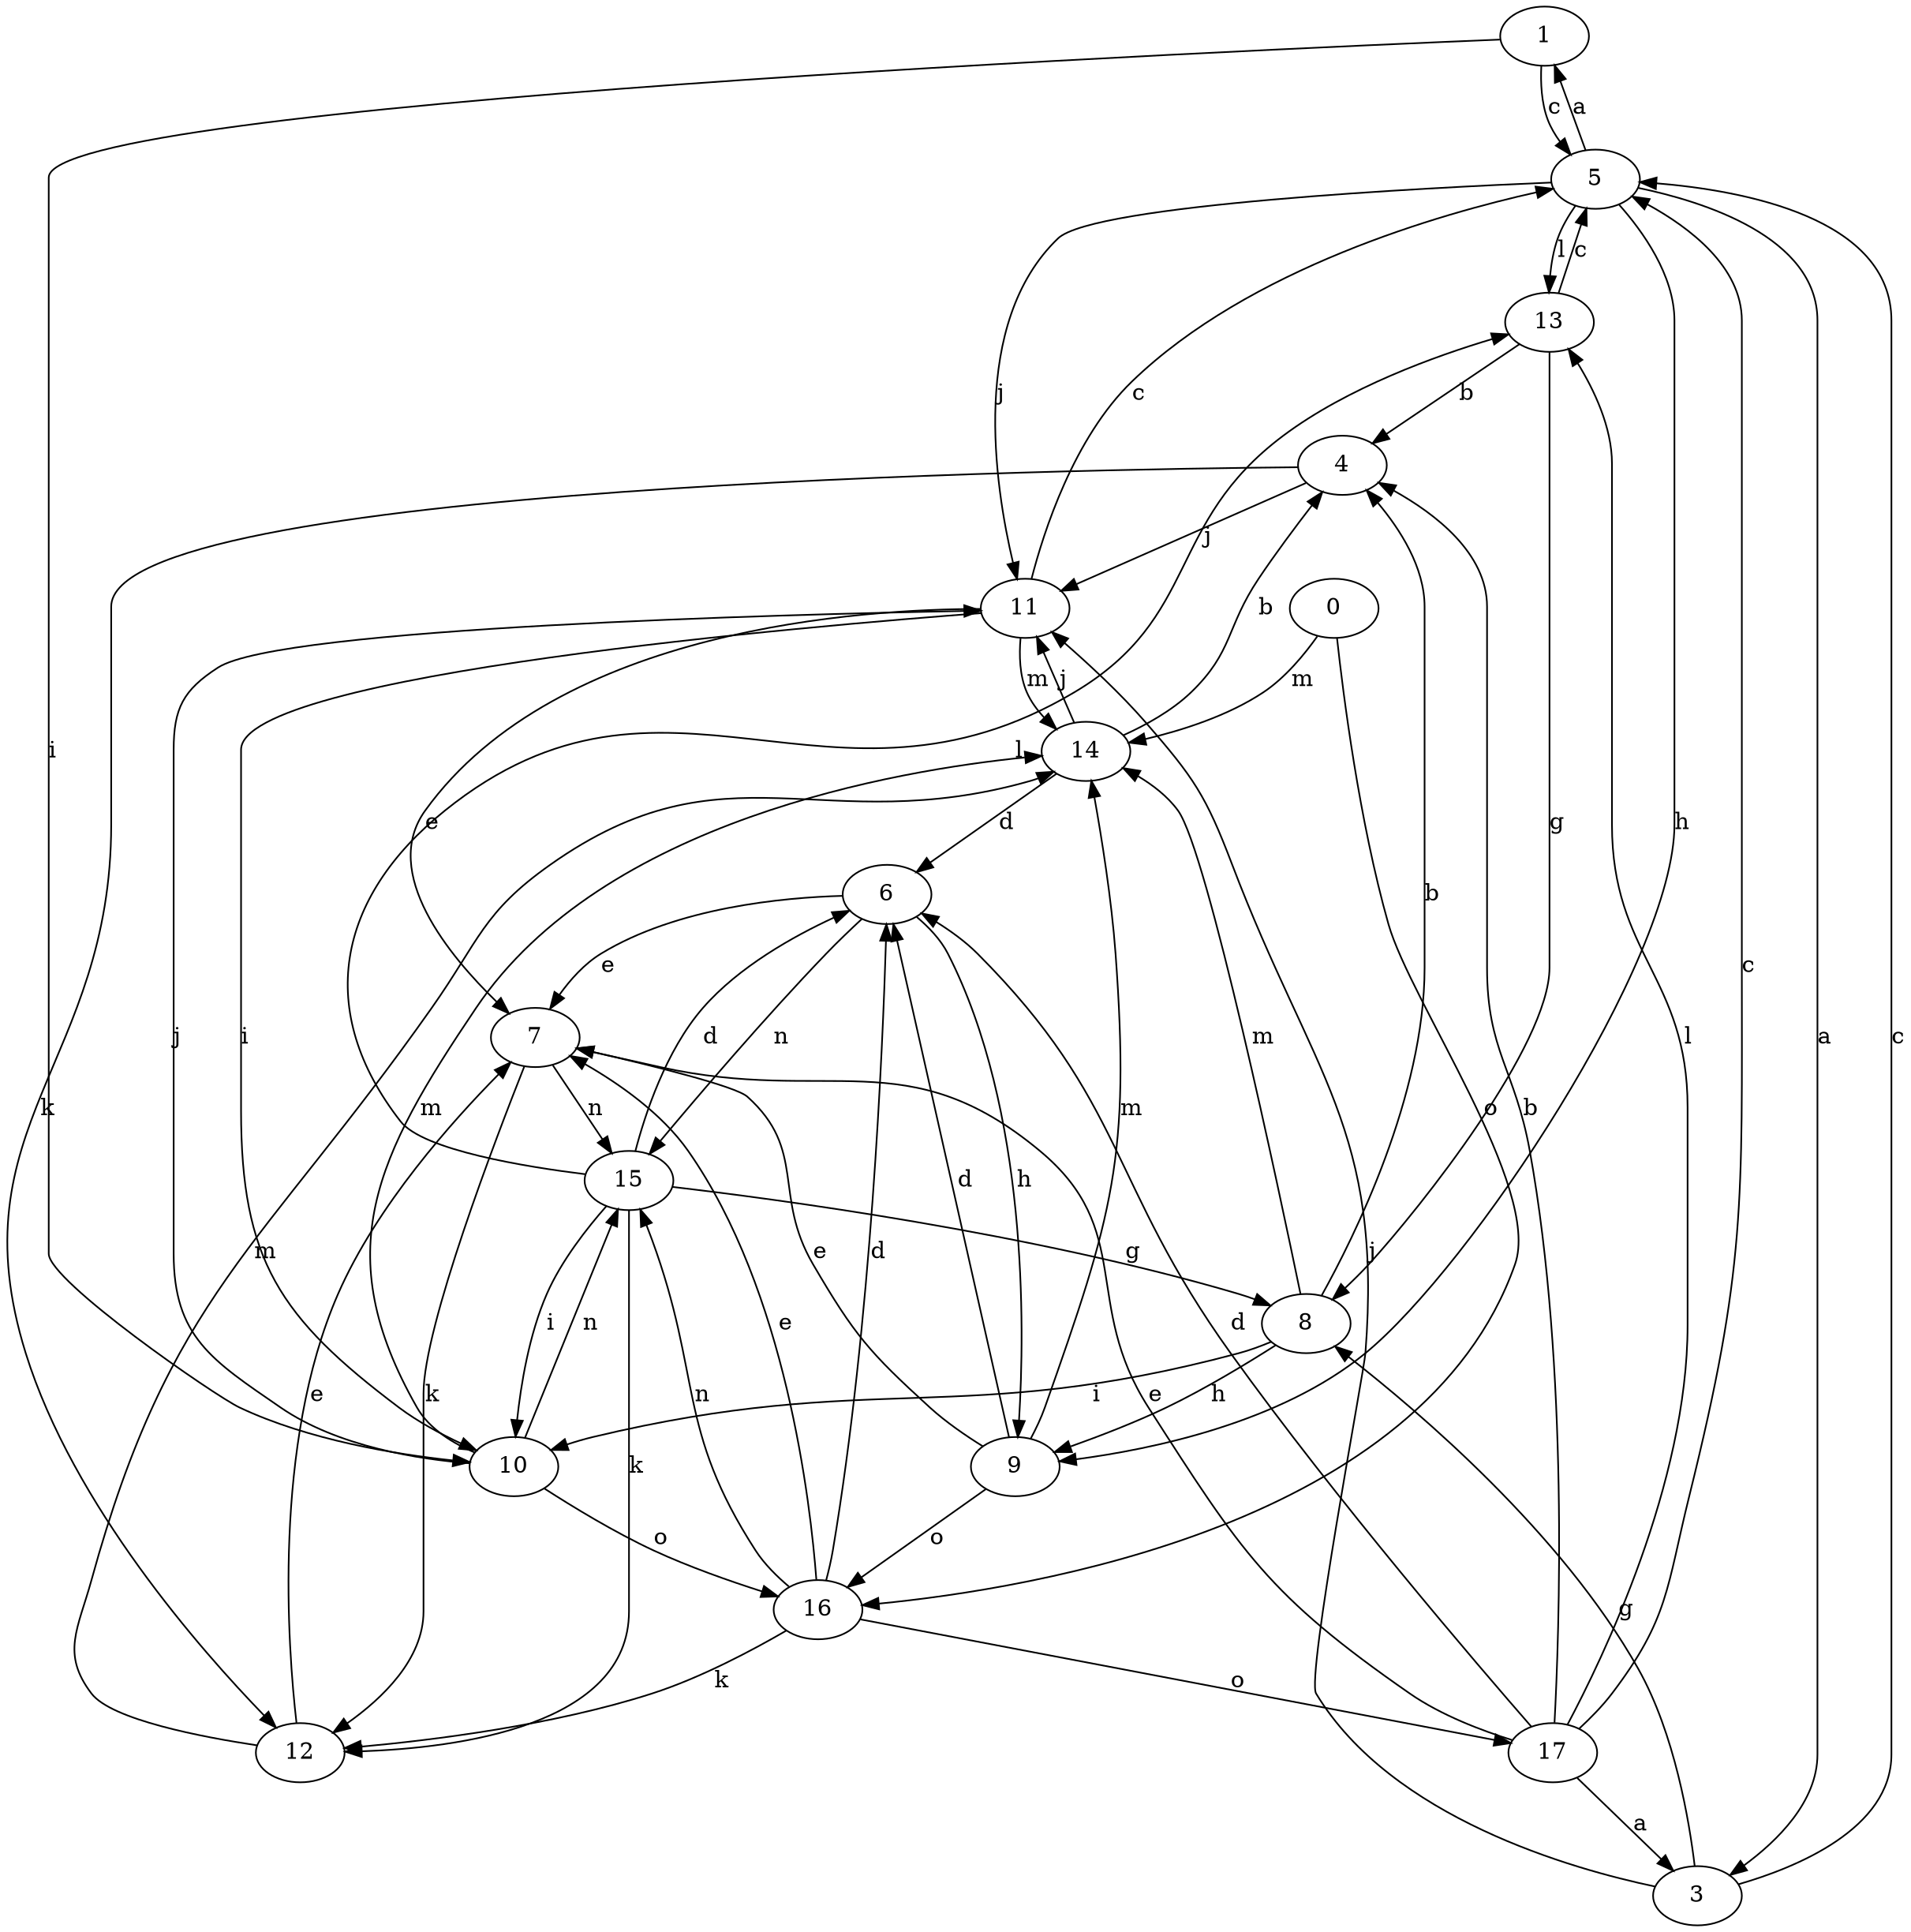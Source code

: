 strict digraph  {
1;
3;
4;
5;
6;
7;
8;
9;
10;
11;
12;
13;
0;
14;
15;
16;
17;
1 -> 5  [label=c];
1 -> 10  [label=i];
3 -> 5  [label=c];
3 -> 8  [label=g];
3 -> 11  [label=j];
4 -> 11  [label=j];
4 -> 12  [label=k];
5 -> 1  [label=a];
5 -> 3  [label=a];
5 -> 9  [label=h];
5 -> 11  [label=j];
5 -> 13  [label=l];
6 -> 7  [label=e];
6 -> 9  [label=h];
6 -> 15  [label=n];
7 -> 12  [label=k];
7 -> 15  [label=n];
8 -> 4  [label=b];
8 -> 9  [label=h];
8 -> 10  [label=i];
8 -> 14  [label=m];
9 -> 6  [label=d];
9 -> 7  [label=e];
9 -> 14  [label=m];
9 -> 16  [label=o];
10 -> 11  [label=j];
10 -> 14  [label=m];
10 -> 15  [label=n];
10 -> 16  [label=o];
11 -> 5  [label=c];
11 -> 7  [label=e];
11 -> 10  [label=i];
11 -> 14  [label=m];
12 -> 7  [label=e];
12 -> 14  [label=m];
13 -> 4  [label=b];
13 -> 5  [label=c];
13 -> 8  [label=g];
0 -> 14  [label=m];
0 -> 16  [label=o];
14 -> 4  [label=b];
14 -> 6  [label=d];
14 -> 11  [label=j];
15 -> 6  [label=d];
15 -> 8  [label=g];
15 -> 10  [label=i];
15 -> 12  [label=k];
15 -> 13  [label=l];
16 -> 6  [label=d];
16 -> 7  [label=e];
16 -> 12  [label=k];
16 -> 15  [label=n];
16 -> 17  [label=o];
17 -> 3  [label=a];
17 -> 4  [label=b];
17 -> 5  [label=c];
17 -> 6  [label=d];
17 -> 7  [label=e];
17 -> 13  [label=l];
}
